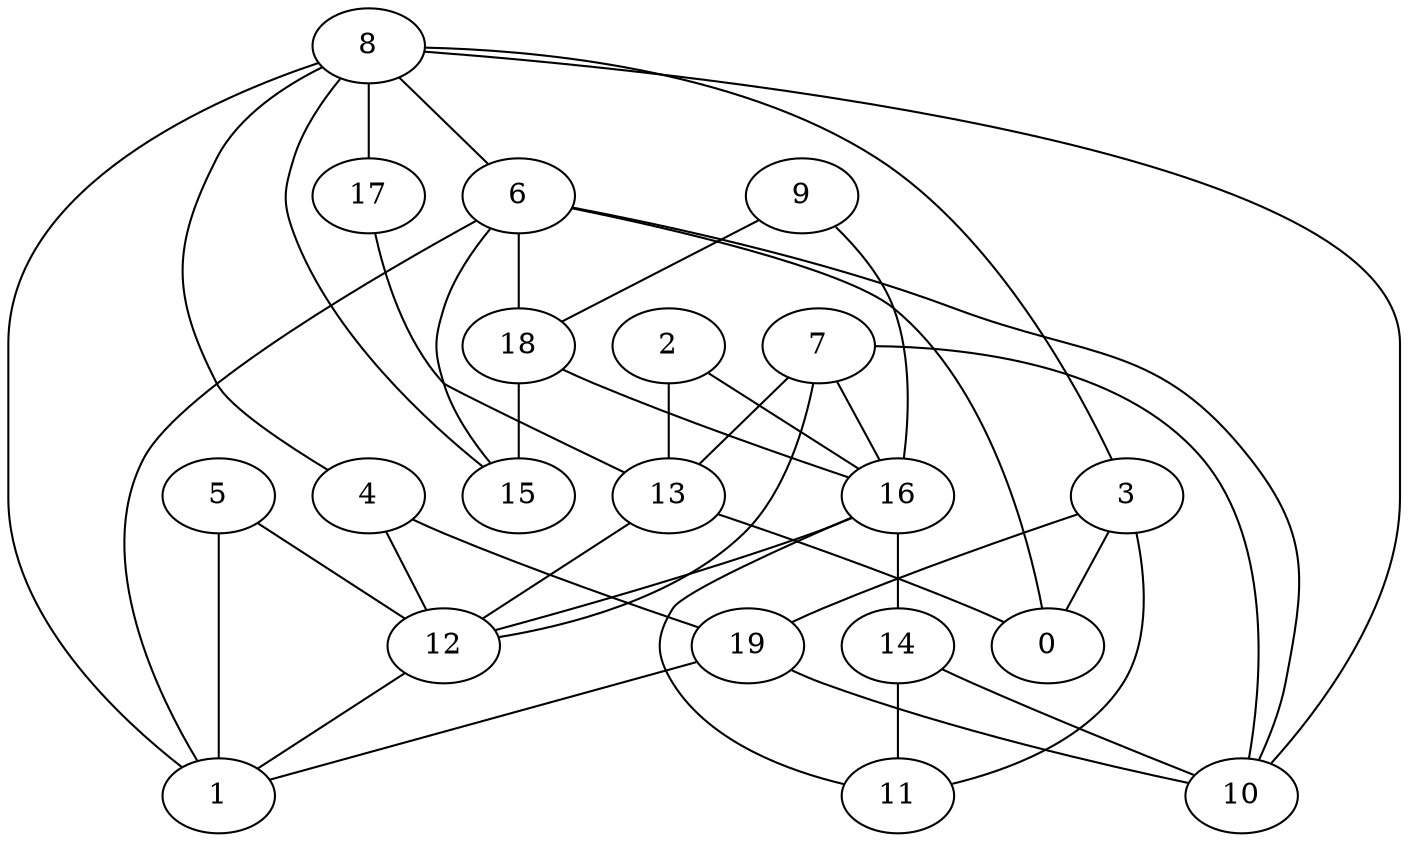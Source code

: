 digraph GG_graph {

subgraph G_graph {
edge [color = black]
"18" -> "15" [dir = none]
"18" -> "16" [dir = none]
"3" -> "19" [dir = none]
"3" -> "11" [dir = none]
"3" -> "0" [dir = none]
"16" -> "14" [dir = none]
"16" -> "12" [dir = none]
"16" -> "11" [dir = none]
"5" -> "12" [dir = none]
"5" -> "1" [dir = none]
"14" -> "11" [dir = none]
"14" -> "10" [dir = none]
"9" -> "18" [dir = none]
"9" -> "16" [dir = none]
"2" -> "16" [dir = none]
"2" -> "13" [dir = none]
"6" -> "1" [dir = none]
"6" -> "0" [dir = none]
"6" -> "15" [dir = none]
"6" -> "10" [dir = none]
"19" -> "1" [dir = none]
"19" -> "10" [dir = none]
"13" -> "0" [dir = none]
"13" -> "12" [dir = none]
"8" -> "4" [dir = none]
"8" -> "17" [dir = none]
"8" -> "3" [dir = none]
"8" -> "1" [dir = none]
"8" -> "10" [dir = none]
"8" -> "15" [dir = none]
"8" -> "6" [dir = none]
"7" -> "13" [dir = none]
"7" -> "12" [dir = none]
"7" -> "10" [dir = none]
"7" -> "16" [dir = none]
"17" -> "13" [dir = none]
"12" -> "1" [dir = none]
"4" -> "12" [dir = none]
"4" -> "19" [dir = none]
"6" -> "18" [dir = none]
}

}
